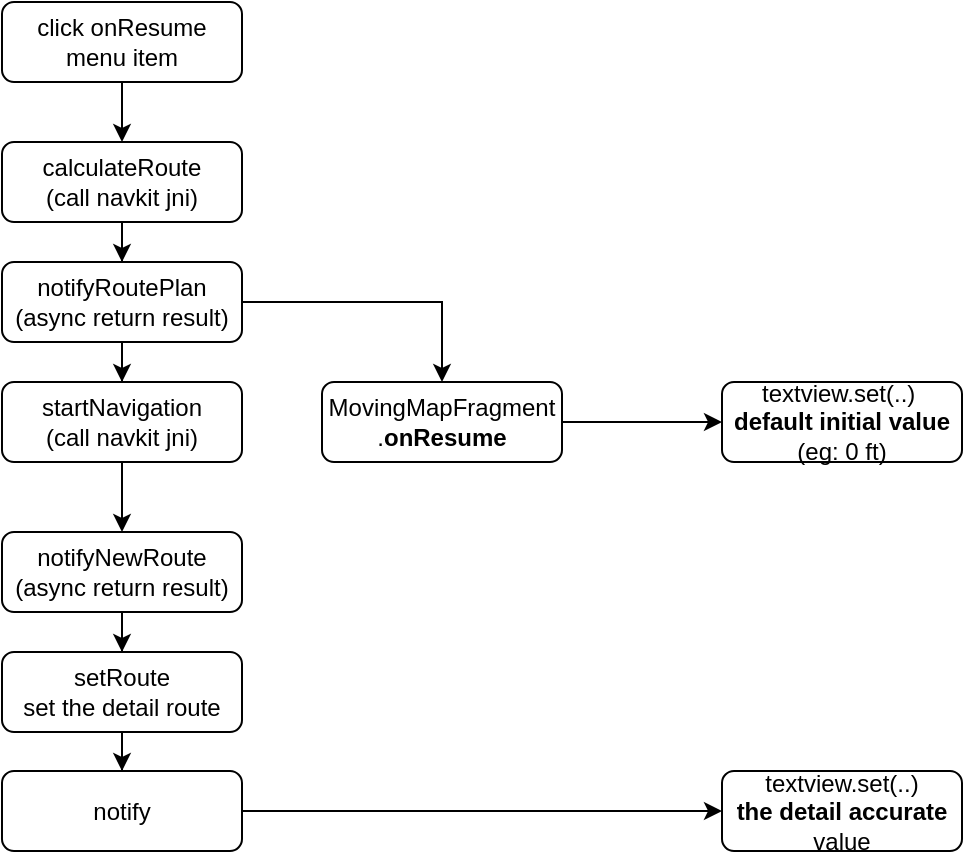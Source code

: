 <mxfile version="12.9.9" type="github">
  <diagram id="C5RBs43oDa-KdzZeNtuy" name="Page-1">
    <mxGraphModel dx="1014" dy="611" grid="1" gridSize="10" guides="1" tooltips="1" connect="1" arrows="1" fold="1" page="1" pageScale="1" pageWidth="827" pageHeight="1169" math="0" shadow="0">
      <root>
        <mxCell id="WIyWlLk6GJQsqaUBKTNV-0" />
        <mxCell id="WIyWlLk6GJQsqaUBKTNV-1" parent="WIyWlLk6GJQsqaUBKTNV-0" />
        <mxCell id="8DlFaSqmFS8OeERcK3Ad-7" value="" style="edgeStyle=orthogonalEdgeStyle;rounded=0;orthogonalLoop=1;jettySize=auto;html=1;" edge="1" parent="WIyWlLk6GJQsqaUBKTNV-1" source="WIyWlLk6GJQsqaUBKTNV-3" target="8DlFaSqmFS8OeERcK3Ad-6">
          <mxGeometry relative="1" as="geometry" />
        </mxCell>
        <mxCell id="WIyWlLk6GJQsqaUBKTNV-3" value="click onResume menu item" style="rounded=1;whiteSpace=wrap;html=1;fontSize=12;glass=0;strokeWidth=1;shadow=0;" parent="WIyWlLk6GJQsqaUBKTNV-1" vertex="1">
          <mxGeometry x="160" y="180" width="120" height="40" as="geometry" />
        </mxCell>
        <mxCell id="8DlFaSqmFS8OeERcK3Ad-9" value="" style="edgeStyle=orthogonalEdgeStyle;rounded=0;orthogonalLoop=1;jettySize=auto;html=1;" edge="1" parent="WIyWlLk6GJQsqaUBKTNV-1" source="8DlFaSqmFS8OeERcK3Ad-6" target="8DlFaSqmFS8OeERcK3Ad-8">
          <mxGeometry relative="1" as="geometry" />
        </mxCell>
        <mxCell id="8DlFaSqmFS8OeERcK3Ad-6" value="calculateRoute&lt;br&gt;(call navkit jni)" style="rounded=1;whiteSpace=wrap;html=1;fontSize=12;glass=0;strokeWidth=1;shadow=0;" vertex="1" parent="WIyWlLk6GJQsqaUBKTNV-1">
          <mxGeometry x="160" y="250" width="120" height="40" as="geometry" />
        </mxCell>
        <mxCell id="8DlFaSqmFS8OeERcK3Ad-11" value="" style="edgeStyle=orthogonalEdgeStyle;rounded=0;orthogonalLoop=1;jettySize=auto;html=1;" edge="1" parent="WIyWlLk6GJQsqaUBKTNV-1" source="8DlFaSqmFS8OeERcK3Ad-8" target="8DlFaSqmFS8OeERcK3Ad-10">
          <mxGeometry relative="1" as="geometry" />
        </mxCell>
        <mxCell id="8DlFaSqmFS8OeERcK3Ad-13" value="" style="edgeStyle=orthogonalEdgeStyle;rounded=0;orthogonalLoop=1;jettySize=auto;html=1;" edge="1" parent="WIyWlLk6GJQsqaUBKTNV-1" source="8DlFaSqmFS8OeERcK3Ad-8" target="8DlFaSqmFS8OeERcK3Ad-12">
          <mxGeometry relative="1" as="geometry" />
        </mxCell>
        <mxCell id="8DlFaSqmFS8OeERcK3Ad-8" value="notifyRoutePlan&lt;br&gt;(async return result)" style="rounded=1;whiteSpace=wrap;html=1;fontSize=12;glass=0;strokeWidth=1;shadow=0;" vertex="1" parent="WIyWlLk6GJQsqaUBKTNV-1">
          <mxGeometry x="160" y="310" width="120" height="40" as="geometry" />
        </mxCell>
        <mxCell id="8DlFaSqmFS8OeERcK3Ad-19" value="" style="edgeStyle=orthogonalEdgeStyle;rounded=0;orthogonalLoop=1;jettySize=auto;html=1;" edge="1" parent="WIyWlLk6GJQsqaUBKTNV-1" source="8DlFaSqmFS8OeERcK3Ad-12" target="8DlFaSqmFS8OeERcK3Ad-18">
          <mxGeometry relative="1" as="geometry" />
        </mxCell>
        <mxCell id="8DlFaSqmFS8OeERcK3Ad-12" value="MovingMapFragment&lt;br&gt;.&lt;b&gt;onResume&lt;/b&gt;" style="rounded=1;whiteSpace=wrap;html=1;fontSize=12;glass=0;strokeWidth=1;shadow=0;" vertex="1" parent="WIyWlLk6GJQsqaUBKTNV-1">
          <mxGeometry x="320" y="370" width="120" height="40" as="geometry" />
        </mxCell>
        <mxCell id="8DlFaSqmFS8OeERcK3Ad-18" value="textview.set(..)&amp;nbsp;&lt;br&gt;&lt;b&gt;default initial value&lt;/b&gt;&lt;br&gt;(eg: 0 ft)" style="rounded=1;whiteSpace=wrap;html=1;fontSize=12;glass=0;strokeWidth=1;shadow=0;" vertex="1" parent="WIyWlLk6GJQsqaUBKTNV-1">
          <mxGeometry x="520" y="370" width="120" height="40" as="geometry" />
        </mxCell>
        <mxCell id="8DlFaSqmFS8OeERcK3Ad-15" value="" style="edgeStyle=orthogonalEdgeStyle;rounded=0;orthogonalLoop=1;jettySize=auto;html=1;" edge="1" parent="WIyWlLk6GJQsqaUBKTNV-1" source="8DlFaSqmFS8OeERcK3Ad-10" target="8DlFaSqmFS8OeERcK3Ad-14">
          <mxGeometry relative="1" as="geometry" />
        </mxCell>
        <mxCell id="8DlFaSqmFS8OeERcK3Ad-10" value="startNavigation&lt;br&gt;(call navkit jni)" style="rounded=1;whiteSpace=wrap;html=1;fontSize=12;glass=0;strokeWidth=1;shadow=0;" vertex="1" parent="WIyWlLk6GJQsqaUBKTNV-1">
          <mxGeometry x="160" y="370" width="120" height="40" as="geometry" />
        </mxCell>
        <mxCell id="8DlFaSqmFS8OeERcK3Ad-23" value="" style="edgeStyle=orthogonalEdgeStyle;rounded=0;orthogonalLoop=1;jettySize=auto;html=1;" edge="1" parent="WIyWlLk6GJQsqaUBKTNV-1" source="8DlFaSqmFS8OeERcK3Ad-14" target="8DlFaSqmFS8OeERcK3Ad-22">
          <mxGeometry relative="1" as="geometry" />
        </mxCell>
        <mxCell id="8DlFaSqmFS8OeERcK3Ad-14" value="notifyNewRoute&lt;br&gt;(async return result)" style="rounded=1;whiteSpace=wrap;html=1;fontSize=12;glass=0;strokeWidth=1;shadow=0;" vertex="1" parent="WIyWlLk6GJQsqaUBKTNV-1">
          <mxGeometry x="160" y="445" width="120" height="40" as="geometry" />
        </mxCell>
        <mxCell id="8DlFaSqmFS8OeERcK3Ad-25" value="" style="edgeStyle=orthogonalEdgeStyle;rounded=0;orthogonalLoop=1;jettySize=auto;html=1;" edge="1" parent="WIyWlLk6GJQsqaUBKTNV-1" source="8DlFaSqmFS8OeERcK3Ad-22" target="8DlFaSqmFS8OeERcK3Ad-24">
          <mxGeometry relative="1" as="geometry" />
        </mxCell>
        <mxCell id="8DlFaSqmFS8OeERcK3Ad-22" value="setRoute&lt;br&gt;set the detail route" style="rounded=1;whiteSpace=wrap;html=1;fontSize=12;glass=0;strokeWidth=1;shadow=0;" vertex="1" parent="WIyWlLk6GJQsqaUBKTNV-1">
          <mxGeometry x="160" y="505" width="120" height="40" as="geometry" />
        </mxCell>
        <mxCell id="8DlFaSqmFS8OeERcK3Ad-27" value="" style="edgeStyle=orthogonalEdgeStyle;rounded=0;orthogonalLoop=1;jettySize=auto;html=1;" edge="1" parent="WIyWlLk6GJQsqaUBKTNV-1" source="8DlFaSqmFS8OeERcK3Ad-24" target="8DlFaSqmFS8OeERcK3Ad-26">
          <mxGeometry relative="1" as="geometry" />
        </mxCell>
        <mxCell id="8DlFaSqmFS8OeERcK3Ad-24" value="notify" style="rounded=1;whiteSpace=wrap;html=1;fontSize=12;glass=0;strokeWidth=1;shadow=0;" vertex="1" parent="WIyWlLk6GJQsqaUBKTNV-1">
          <mxGeometry x="160" y="564.5" width="120" height="40" as="geometry" />
        </mxCell>
        <mxCell id="8DlFaSqmFS8OeERcK3Ad-26" value="textview.set(..)&lt;br&gt;&lt;b&gt;the detail accurate&lt;/b&gt; value" style="rounded=1;whiteSpace=wrap;html=1;fontSize=12;glass=0;strokeWidth=1;shadow=0;" vertex="1" parent="WIyWlLk6GJQsqaUBKTNV-1">
          <mxGeometry x="520" y="564.5" width="120" height="40" as="geometry" />
        </mxCell>
      </root>
    </mxGraphModel>
  </diagram>
</mxfile>
